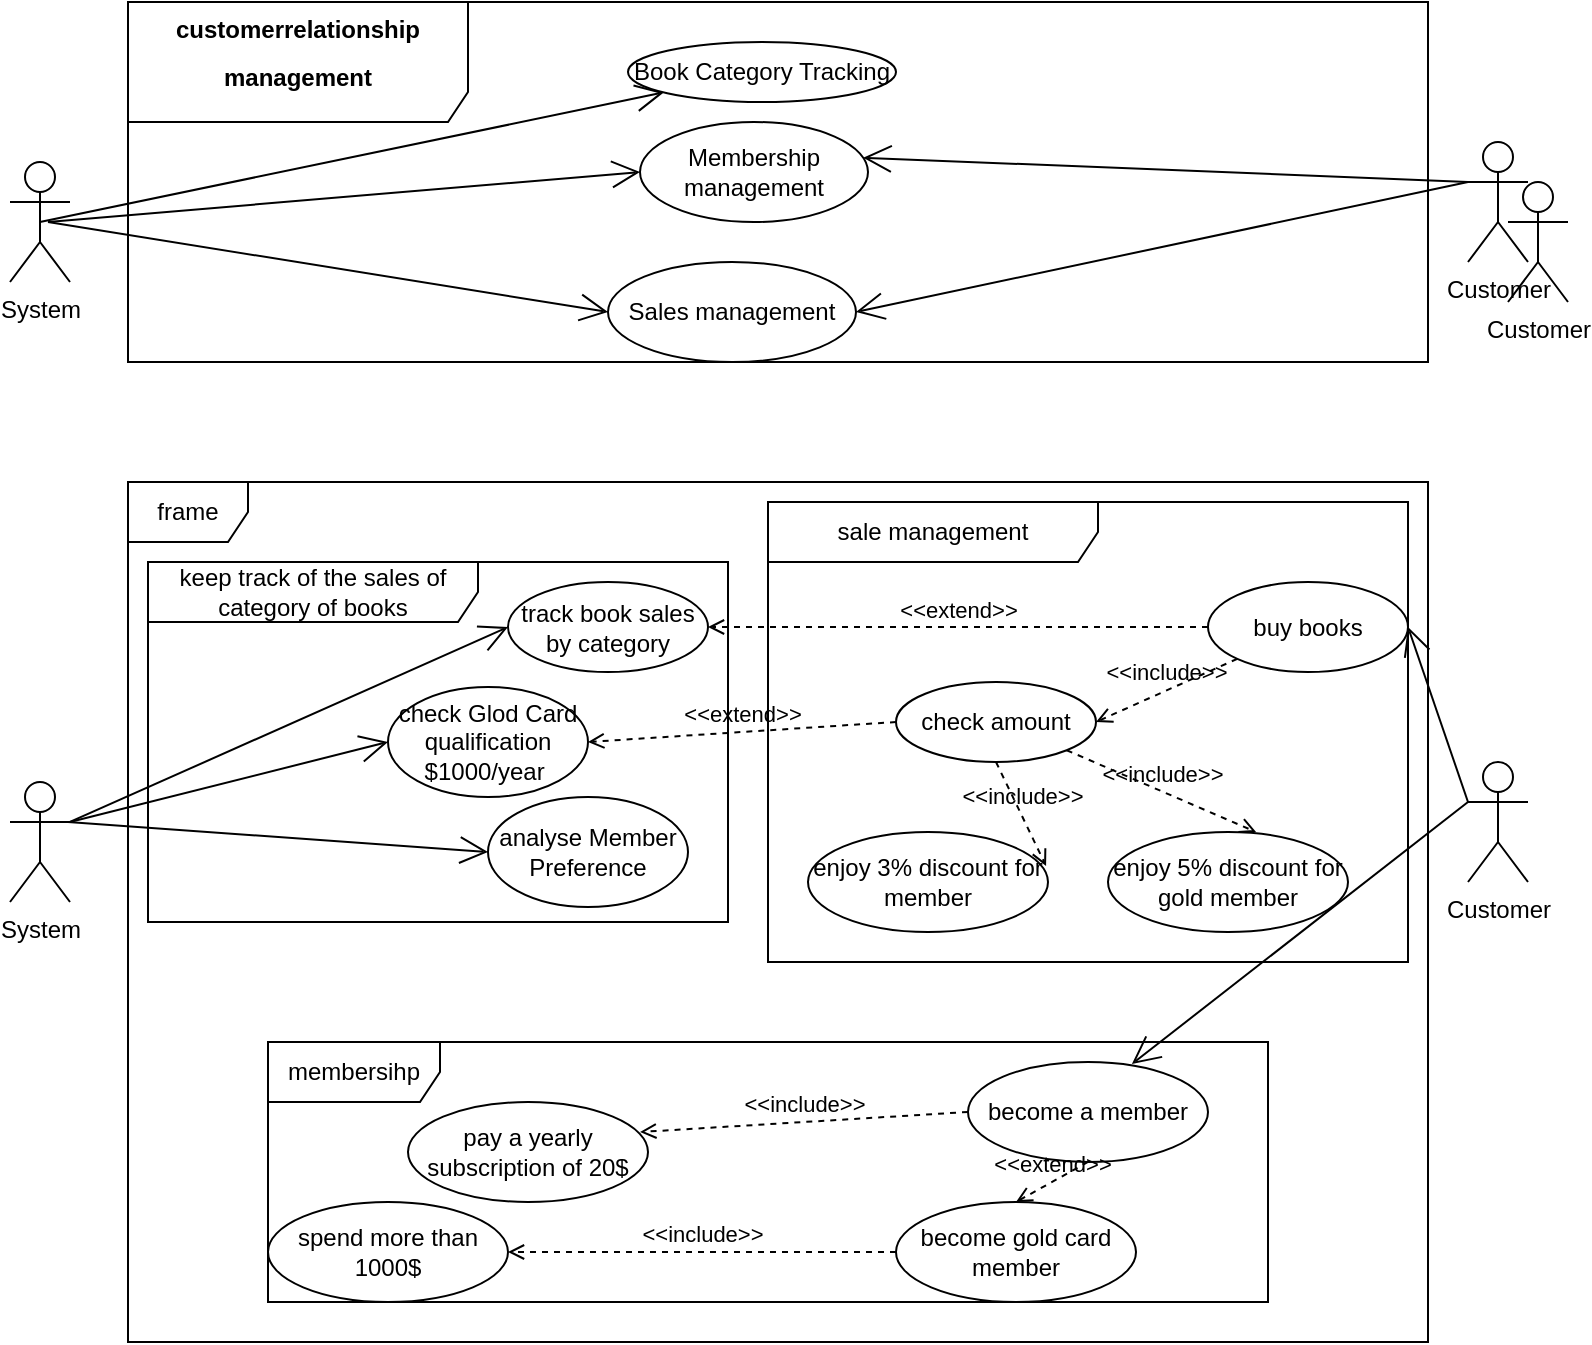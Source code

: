 <mxfile version="25.0.2">
  <diagram id="FqE3662UCrJuNzE-FEgu" name="第 1 页">
    <mxGraphModel dx="906" dy="682" grid="1" gridSize="10" guides="1" tooltips="1" connect="1" arrows="1" fold="1" page="1" pageScale="1" pageWidth="827" pageHeight="1169" math="0" shadow="0">
      <root>
        <mxCell id="0" />
        <mxCell id="1" parent="0" />
        <mxCell id="VmBzD5Ntb-JdS_XzKP0t-1" value="&lt;div class=&quot;lake-content&quot;&gt;&lt;p style=&quot;margin: 0; padding: 0; min-height: 24px&quot; class=&quot;ne-p&quot; id=&quot;u0eaddb5d&quot;&gt;&lt;strong&gt;customerrelationship&lt;/strong&gt;&lt;/p&gt;&lt;p style=&quot;margin: 0; padding: 0; min-height: 24px&quot; class=&quot;ne-p&quot; id=&quot;udad4544d&quot;&gt;&lt;strong&gt;management&lt;/strong&gt;&lt;/p&gt;&lt;/div&gt;" style="shape=umlFrame;whiteSpace=wrap;html=1;pointerEvents=0;width=170;height=60;" parent="1" vertex="1">
          <mxGeometry x="80" y="30" width="650" height="180" as="geometry" />
        </mxCell>
        <mxCell id="HigXVkf_T34i8UJbEhG_-1" value="System" style="shape=umlActor;verticalLabelPosition=bottom;verticalAlign=top;html=1;" vertex="1" parent="1">
          <mxGeometry x="21" y="110" width="30" height="60" as="geometry" />
        </mxCell>
        <mxCell id="HigXVkf_T34i8UJbEhG_-2" value="Customer" style="shape=umlActor;verticalLabelPosition=bottom;verticalAlign=top;html=1;" vertex="1" parent="1">
          <mxGeometry x="750" y="100" width="30" height="60" as="geometry" />
        </mxCell>
        <mxCell id="HigXVkf_T34i8UJbEhG_-5" value="Book Category Tracking" style="ellipse;whiteSpace=wrap;html=1;" vertex="1" parent="1">
          <mxGeometry x="330" y="50" width="134" height="30" as="geometry" />
        </mxCell>
        <mxCell id="HigXVkf_T34i8UJbEhG_-6" value="Sales management" style="ellipse;whiteSpace=wrap;html=1;" vertex="1" parent="1">
          <mxGeometry x="320" y="160" width="124" height="50" as="geometry" />
        </mxCell>
        <mxCell id="HigXVkf_T34i8UJbEhG_-7" value="Membership management" style="ellipse;whiteSpace=wrap;html=1;" vertex="1" parent="1">
          <mxGeometry x="336" y="90" width="114" height="50" as="geometry" />
        </mxCell>
        <mxCell id="HigXVkf_T34i8UJbEhG_-11" value="" style="endArrow=open;endFill=1;endSize=12;html=1;rounded=0;exitX=0.5;exitY=0.5;exitDx=0;exitDy=0;exitPerimeter=0;" edge="1" parent="1" source="HigXVkf_T34i8UJbEhG_-1" target="HigXVkf_T34i8UJbEhG_-5">
          <mxGeometry width="160" relative="1" as="geometry">
            <mxPoint x="140" y="130" as="sourcePoint" />
            <mxPoint x="300" y="130" as="targetPoint" />
          </mxGeometry>
        </mxCell>
        <mxCell id="HigXVkf_T34i8UJbEhG_-12" value="" style="endArrow=open;endFill=1;endSize=12;html=1;rounded=0;entryX=0;entryY=0.5;entryDx=0;entryDy=0;" edge="1" parent="1" target="HigXVkf_T34i8UJbEhG_-7">
          <mxGeometry width="160" relative="1" as="geometry">
            <mxPoint x="40" y="140" as="sourcePoint" />
            <mxPoint x="356" y="113" as="targetPoint" />
          </mxGeometry>
        </mxCell>
        <mxCell id="HigXVkf_T34i8UJbEhG_-13" value="" style="endArrow=open;endFill=1;endSize=12;html=1;rounded=0;entryX=0;entryY=0.5;entryDx=0;entryDy=0;" edge="1" parent="1" target="HigXVkf_T34i8UJbEhG_-6">
          <mxGeometry width="160" relative="1" as="geometry">
            <mxPoint x="40" y="140" as="sourcePoint" />
            <mxPoint x="354" y="195" as="targetPoint" />
          </mxGeometry>
        </mxCell>
        <mxCell id="HigXVkf_T34i8UJbEhG_-14" value="" style="endArrow=open;endFill=1;endSize=12;html=1;rounded=0;entryX=0.979;entryY=0.357;entryDx=0;entryDy=0;exitX=0;exitY=0.333;exitDx=0;exitDy=0;exitPerimeter=0;entryPerimeter=0;" edge="1" parent="1" source="HigXVkf_T34i8UJbEhG_-2" target="HigXVkf_T34i8UJbEhG_-7">
          <mxGeometry width="160" relative="1" as="geometry">
            <mxPoint x="50" y="150" as="sourcePoint" />
            <mxPoint x="354" y="195" as="targetPoint" />
          </mxGeometry>
        </mxCell>
        <mxCell id="HigXVkf_T34i8UJbEhG_-15" value="" style="endArrow=open;endFill=1;endSize=12;html=1;rounded=0;entryX=1;entryY=0.5;entryDx=0;entryDy=0;exitX=0;exitY=0.333;exitDx=0;exitDy=0;exitPerimeter=0;" edge="1" parent="1" source="HigXVkf_T34i8UJbEhG_-2" target="HigXVkf_T34i8UJbEhG_-6">
          <mxGeometry width="160" relative="1" as="geometry">
            <mxPoint x="760" y="130" as="sourcePoint" />
            <mxPoint x="491" y="185" as="targetPoint" />
          </mxGeometry>
        </mxCell>
        <mxCell id="HigXVkf_T34i8UJbEhG_-16" value="frame" style="shape=umlFrame;whiteSpace=wrap;html=1;pointerEvents=0;" vertex="1" parent="1">
          <mxGeometry x="80" y="270" width="650" height="430" as="geometry" />
        </mxCell>
        <mxCell id="HigXVkf_T34i8UJbEhG_-18" value="System" style="shape=umlActor;verticalLabelPosition=bottom;verticalAlign=top;html=1;" vertex="1" parent="1">
          <mxGeometry x="21" y="420" width="30" height="60" as="geometry" />
        </mxCell>
        <mxCell id="HigXVkf_T34i8UJbEhG_-19" value="Customer" style="shape=umlActor;verticalLabelPosition=bottom;verticalAlign=top;html=1;" vertex="1" parent="1">
          <mxGeometry x="750" y="410" width="30" height="60" as="geometry" />
        </mxCell>
        <mxCell id="HigXVkf_T34i8UJbEhG_-20" value="membersihp" style="shape=umlFrame;whiteSpace=wrap;html=1;pointerEvents=0;width=86;height=30;" vertex="1" parent="1">
          <mxGeometry x="150" y="550" width="500" height="130" as="geometry" />
        </mxCell>
        <mxCell id="HigXVkf_T34i8UJbEhG_-21" value="become a member" style="ellipse;whiteSpace=wrap;html=1;" vertex="1" parent="1">
          <mxGeometry x="500" y="560" width="120" height="50" as="geometry" />
        </mxCell>
        <mxCell id="HigXVkf_T34i8UJbEhG_-23" value="Customer" style="shape=umlActor;verticalLabelPosition=bottom;verticalAlign=top;html=1;" vertex="1" parent="1">
          <mxGeometry x="770" y="120" width="30" height="60" as="geometry" />
        </mxCell>
        <mxCell id="HigXVkf_T34i8UJbEhG_-27" value="spend more than 1000$" style="ellipse;whiteSpace=wrap;html=1;" vertex="1" parent="1">
          <mxGeometry x="150" y="630" width="120" height="50" as="geometry" />
        </mxCell>
        <mxCell id="HigXVkf_T34i8UJbEhG_-28" value="become gold card member" style="ellipse;whiteSpace=wrap;html=1;" vertex="1" parent="1">
          <mxGeometry x="464" y="630" width="120" height="50" as="geometry" />
        </mxCell>
        <mxCell id="HigXVkf_T34i8UJbEhG_-31" value="&amp;lt;&amp;lt;include&amp;gt;&amp;gt;" style="html=1;verticalAlign=bottom;labelBackgroundColor=none;endArrow=open;endFill=0;dashed=1;rounded=0;exitX=0;exitY=0.5;exitDx=0;exitDy=0;" edge="1" parent="1" source="HigXVkf_T34i8UJbEhG_-28" target="HigXVkf_T34i8UJbEhG_-27">
          <mxGeometry width="160" relative="1" as="geometry">
            <mxPoint x="270" y="390" as="sourcePoint" />
            <mxPoint x="430" y="390" as="targetPoint" />
          </mxGeometry>
        </mxCell>
        <mxCell id="HigXVkf_T34i8UJbEhG_-32" value="pay a yearly subscription of 20$" style="ellipse;whiteSpace=wrap;html=1;" vertex="1" parent="1">
          <mxGeometry x="220" y="580" width="120" height="50" as="geometry" />
        </mxCell>
        <mxCell id="HigXVkf_T34i8UJbEhG_-33" value="&amp;lt;&amp;lt;include&amp;gt;&amp;gt;" style="html=1;verticalAlign=bottom;labelBackgroundColor=none;endArrow=open;endFill=0;dashed=1;rounded=0;exitX=0;exitY=0.5;exitDx=0;exitDy=0;entryX=0.967;entryY=0.3;entryDx=0;entryDy=0;entryPerimeter=0;" edge="1" parent="1" source="HigXVkf_T34i8UJbEhG_-21" target="HigXVkf_T34i8UJbEhG_-32">
          <mxGeometry width="160" relative="1" as="geometry">
            <mxPoint x="490" y="450" as="sourcePoint" />
            <mxPoint x="650" y="450" as="targetPoint" />
          </mxGeometry>
        </mxCell>
        <mxCell id="HigXVkf_T34i8UJbEhG_-43" value="&amp;lt;&amp;lt;extend&amp;gt;&amp;gt;" style="html=1;verticalAlign=bottom;labelBackgroundColor=none;endArrow=open;endFill=0;dashed=1;rounded=0;exitX=0.5;exitY=1;exitDx=0;exitDy=0;entryX=0.5;entryY=0;entryDx=0;entryDy=0;" edge="1" parent="1" source="HigXVkf_T34i8UJbEhG_-21" target="HigXVkf_T34i8UJbEhG_-28">
          <mxGeometry width="160" relative="1" as="geometry">
            <mxPoint x="360" y="350" as="sourcePoint" />
            <mxPoint x="520" y="350" as="targetPoint" />
          </mxGeometry>
        </mxCell>
        <mxCell id="HigXVkf_T34i8UJbEhG_-44" value="" style="endArrow=open;endFill=1;endSize=12;html=1;rounded=0;entryX=0.683;entryY=0.02;entryDx=0;entryDy=0;entryPerimeter=0;" edge="1" parent="1" target="HigXVkf_T34i8UJbEhG_-21">
          <mxGeometry width="160" relative="1" as="geometry">
            <mxPoint x="750" y="430" as="sourcePoint" />
            <mxPoint x="320" y="530" as="targetPoint" />
          </mxGeometry>
        </mxCell>
        <mxCell id="HigXVkf_T34i8UJbEhG_-45" value="keep track of the sales of category of books" style="shape=umlFrame;whiteSpace=wrap;html=1;pointerEvents=0;width=165;height=30;" vertex="1" parent="1">
          <mxGeometry x="90" y="310" width="290" height="180" as="geometry" />
        </mxCell>
        <mxCell id="HigXVkf_T34i8UJbEhG_-46" value="buy books" style="ellipse;whiteSpace=wrap;html=1;" vertex="1" parent="1">
          <mxGeometry x="620" y="320" width="100" height="45" as="geometry" />
        </mxCell>
        <mxCell id="HigXVkf_T34i8UJbEhG_-48" value="" style="endArrow=open;endFill=1;endSize=12;html=1;rounded=0;entryX=1;entryY=0.5;entryDx=0;entryDy=0;" edge="1" parent="1" target="HigXVkf_T34i8UJbEhG_-46">
          <mxGeometry width="160" relative="1" as="geometry">
            <mxPoint x="750" y="430" as="sourcePoint" />
            <mxPoint x="457" y="521" as="targetPoint" />
          </mxGeometry>
        </mxCell>
        <mxCell id="HigXVkf_T34i8UJbEhG_-49" value="sale management" style="shape=umlFrame;whiteSpace=wrap;html=1;pointerEvents=0;width=165;height=30;" vertex="1" parent="1">
          <mxGeometry x="400" y="280" width="320" height="230" as="geometry" />
        </mxCell>
        <mxCell id="HigXVkf_T34i8UJbEhG_-50" value="track book sales by category" style="ellipse;whiteSpace=wrap;html=1;" vertex="1" parent="1">
          <mxGeometry x="270" y="320" width="100" height="45" as="geometry" />
        </mxCell>
        <mxCell id="HigXVkf_T34i8UJbEhG_-51" value="&amp;lt;&amp;lt;extend&amp;gt;&amp;gt;" style="html=1;verticalAlign=bottom;labelBackgroundColor=none;endArrow=open;endFill=0;dashed=1;rounded=0;exitX=0;exitY=0.5;exitDx=0;exitDy=0;entryX=1;entryY=0.5;entryDx=0;entryDy=0;" edge="1" parent="1" source="HigXVkf_T34i8UJbEhG_-46" target="HigXVkf_T34i8UJbEhG_-50">
          <mxGeometry width="160" relative="1" as="geometry">
            <mxPoint x="420" y="340" as="sourcePoint" />
            <mxPoint x="580" y="340" as="targetPoint" />
          </mxGeometry>
        </mxCell>
        <mxCell id="HigXVkf_T34i8UJbEhG_-52" value="check Glod Card qualification $1000/year&amp;nbsp;" style="ellipse;whiteSpace=wrap;html=1;" vertex="1" parent="1">
          <mxGeometry x="210" y="372.5" width="100" height="55" as="geometry" />
        </mxCell>
        <mxCell id="HigXVkf_T34i8UJbEhG_-53" value="enjoy 3% discount for member" style="ellipse;whiteSpace=wrap;html=1;" vertex="1" parent="1">
          <mxGeometry x="420" y="445" width="120" height="50" as="geometry" />
        </mxCell>
        <mxCell id="HigXVkf_T34i8UJbEhG_-54" value="enjoy 5% discount for gold member" style="ellipse;whiteSpace=wrap;html=1;" vertex="1" parent="1">
          <mxGeometry x="570" y="445" width="120" height="50" as="geometry" />
        </mxCell>
        <mxCell id="HigXVkf_T34i8UJbEhG_-56" value="&amp;lt;&amp;lt;include&amp;gt;&amp;gt;" style="html=1;verticalAlign=bottom;labelBackgroundColor=none;endArrow=open;endFill=0;dashed=1;rounded=0;entryX=0.992;entryY=0.34;entryDx=0;entryDy=0;entryPerimeter=0;exitX=0.5;exitY=1;exitDx=0;exitDy=0;" edge="1" parent="1" source="HigXVkf_T34i8UJbEhG_-63" target="HigXVkf_T34i8UJbEhG_-53">
          <mxGeometry width="160" relative="1" as="geometry">
            <mxPoint x="670" y="365" as="sourcePoint" />
            <mxPoint x="520" y="420" as="targetPoint" />
          </mxGeometry>
        </mxCell>
        <mxCell id="HigXVkf_T34i8UJbEhG_-57" value="&amp;lt;&amp;lt;include&amp;gt;&amp;gt;" style="html=1;verticalAlign=bottom;labelBackgroundColor=none;endArrow=open;endFill=0;dashed=1;rounded=0;exitX=1;exitY=1;exitDx=0;exitDy=0;entryX=0.617;entryY=0;entryDx=0;entryDy=0;entryPerimeter=0;" edge="1" parent="1" source="HigXVkf_T34i8UJbEhG_-63" target="HigXVkf_T34i8UJbEhG_-54">
          <mxGeometry width="160" relative="1" as="geometry">
            <mxPoint x="620" y="340" as="sourcePoint" />
            <mxPoint x="680" y="450" as="targetPoint" />
          </mxGeometry>
        </mxCell>
        <mxCell id="HigXVkf_T34i8UJbEhG_-58" value="" style="endArrow=open;endFill=1;endSize=12;html=1;rounded=0;entryX=0;entryY=0.5;entryDx=0;entryDy=0;exitX=1;exitY=0.333;exitDx=0;exitDy=0;exitPerimeter=0;" edge="1" parent="1" source="HigXVkf_T34i8UJbEhG_-18" target="HigXVkf_T34i8UJbEhG_-52">
          <mxGeometry width="160" relative="1" as="geometry">
            <mxPoint x="60" y="440" as="sourcePoint" />
            <mxPoint x="220" y="440" as="targetPoint" />
          </mxGeometry>
        </mxCell>
        <mxCell id="HigXVkf_T34i8UJbEhG_-59" value="" style="endArrow=open;endFill=1;endSize=12;html=1;rounded=0;entryX=0;entryY=0.5;entryDx=0;entryDy=0;exitX=1;exitY=0.333;exitDx=0;exitDy=0;exitPerimeter=0;" edge="1" parent="1" source="HigXVkf_T34i8UJbEhG_-18" target="HigXVkf_T34i8UJbEhG_-50">
          <mxGeometry width="160" relative="1" as="geometry">
            <mxPoint x="61" y="450" as="sourcePoint" />
            <mxPoint x="220" y="428" as="targetPoint" />
          </mxGeometry>
        </mxCell>
        <mxCell id="HigXVkf_T34i8UJbEhG_-61" value="analyse Member&lt;div&gt;Preference&lt;/div&gt;" style="ellipse;whiteSpace=wrap;html=1;" vertex="1" parent="1">
          <mxGeometry x="260" y="427.5" width="100" height="55" as="geometry" />
        </mxCell>
        <mxCell id="HigXVkf_T34i8UJbEhG_-62" value="" style="endArrow=open;endFill=1;endSize=12;html=1;rounded=0;entryX=0;entryY=0.5;entryDx=0;entryDy=0;" edge="1" parent="1" target="HigXVkf_T34i8UJbEhG_-61">
          <mxGeometry width="160" relative="1" as="geometry">
            <mxPoint x="50" y="440" as="sourcePoint" />
            <mxPoint x="280" y="353" as="targetPoint" />
          </mxGeometry>
        </mxCell>
        <mxCell id="HigXVkf_T34i8UJbEhG_-63" value="check amount" style="ellipse;whiteSpace=wrap;html=1;" vertex="1" parent="1">
          <mxGeometry x="464" y="370" width="100" height="40" as="geometry" />
        </mxCell>
        <mxCell id="HigXVkf_T34i8UJbEhG_-64" value="&amp;lt;&amp;lt;include&amp;gt;&amp;gt;" style="html=1;verticalAlign=bottom;labelBackgroundColor=none;endArrow=open;endFill=0;dashed=1;rounded=0;exitX=0;exitY=1;exitDx=0;exitDy=0;entryX=1;entryY=0.5;entryDx=0;entryDy=0;" edge="1" parent="1" source="HigXVkf_T34i8UJbEhG_-46" target="HigXVkf_T34i8UJbEhG_-63">
          <mxGeometry width="160" relative="1" as="geometry">
            <mxPoint x="559" y="414" as="sourcePoint" />
            <mxPoint x="654" y="455" as="targetPoint" />
          </mxGeometry>
        </mxCell>
        <mxCell id="HigXVkf_T34i8UJbEhG_-65" value="&amp;lt;&amp;lt;extend&amp;gt;&amp;gt;" style="html=1;verticalAlign=bottom;labelBackgroundColor=none;endArrow=open;endFill=0;dashed=1;rounded=0;exitX=0;exitY=0.5;exitDx=0;exitDy=0;entryX=1;entryY=0.5;entryDx=0;entryDy=0;" edge="1" parent="1" source="HigXVkf_T34i8UJbEhG_-63" target="HigXVkf_T34i8UJbEhG_-52">
          <mxGeometry width="160" relative="1" as="geometry">
            <mxPoint x="630" y="353" as="sourcePoint" />
            <mxPoint x="380" y="353" as="targetPoint" />
          </mxGeometry>
        </mxCell>
      </root>
    </mxGraphModel>
  </diagram>
</mxfile>
